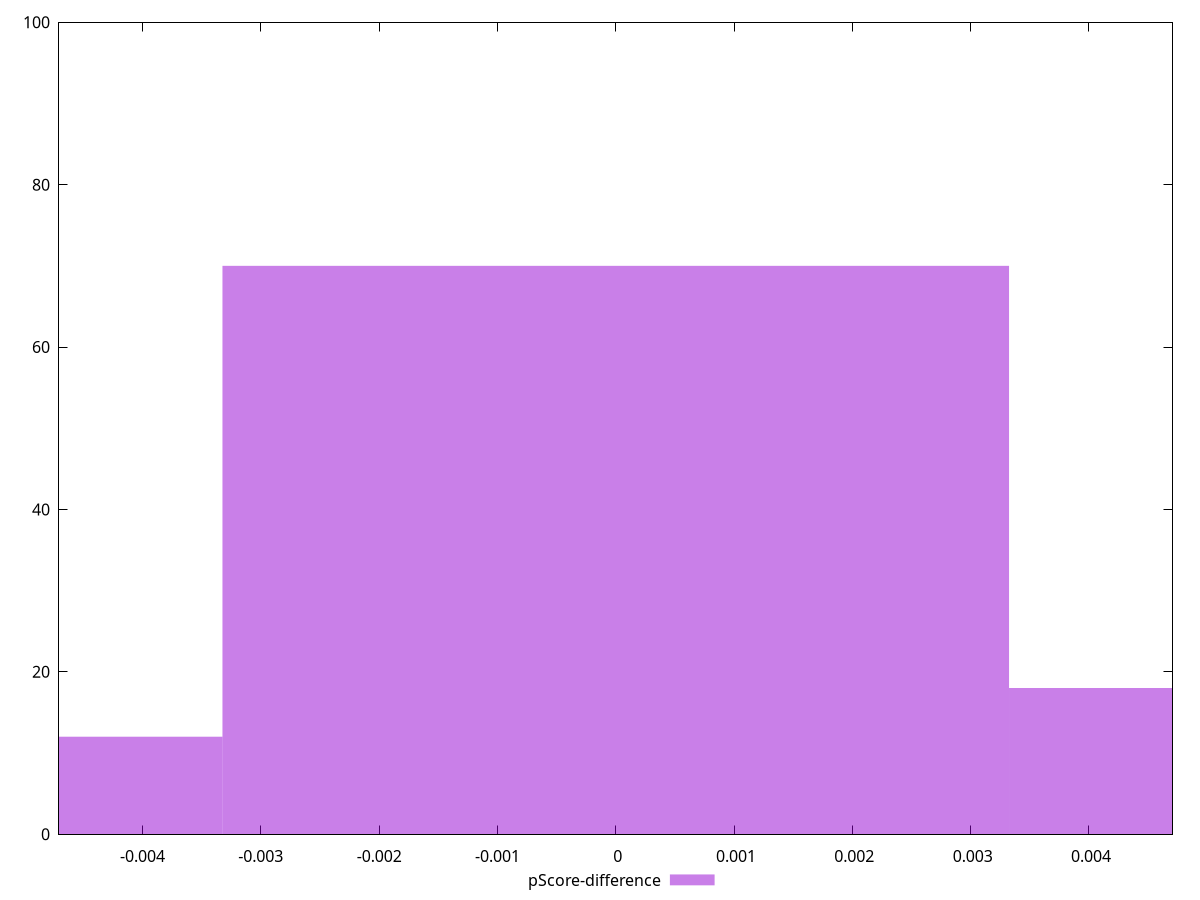 reset

$pScoreDifference <<EOF
0 70
-0.006648594035096489 12
0.006648594035096489 18
EOF

set key outside below
set boxwidth 0.006648594035096489
set xrange [-0.004705882352941199:0.004705882352941171]
set yrange [0:100]
set trange [0:100]
set style fill transparent solid 0.5 noborder
set terminal svg size 640, 490 enhanced background rgb 'white'
set output "reports/report_00030_2021-02-24T20-42-31.540Z/unused-javascript/samples/music/pScore-difference/histogram.svg"

plot $pScoreDifference title "pScore-difference" with boxes

reset
